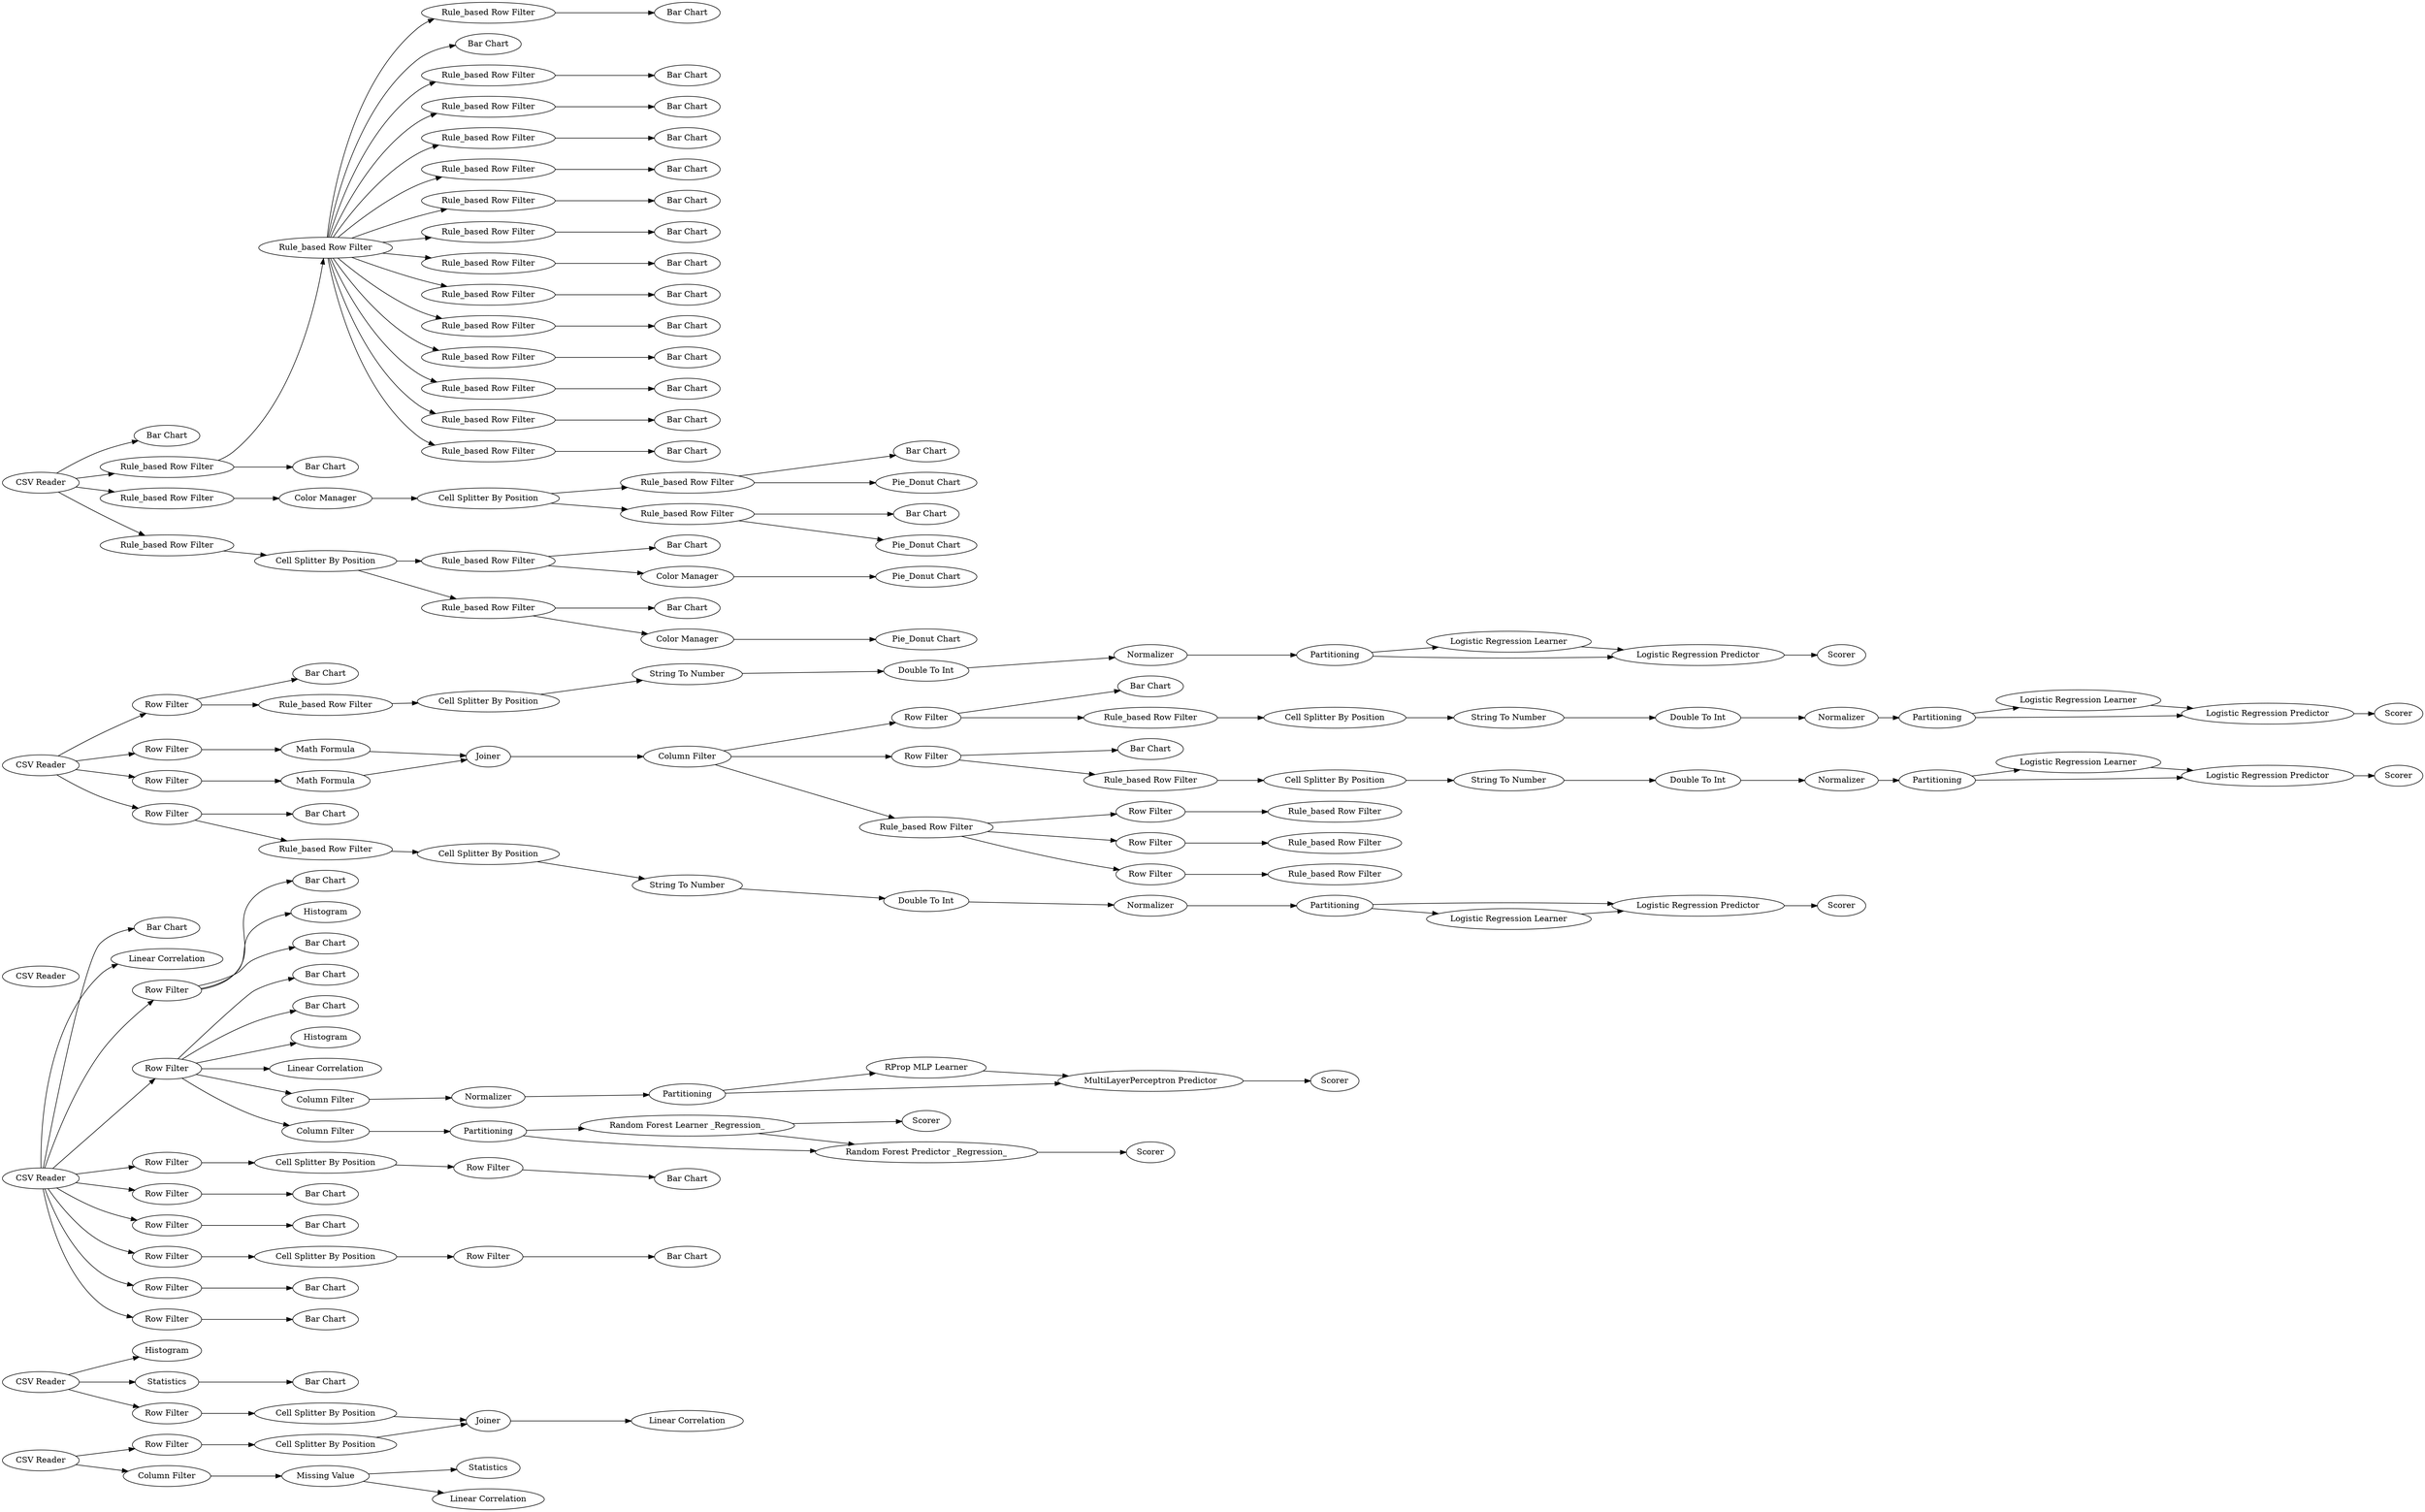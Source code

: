 digraph {
	4 [label="CSV Reader"]
	5 [label=Histogram]
	7 [label=Statistics]
	8 [label="Bar Chart"]
	9 [label="CSV Reader"]
	10 [label="Column Filter"]
	11 [label="Missing Value"]
	12 [label=Statistics]
	13 [label="Linear Correlation"]
	15 [label="Row Filter"]
	16 [label="Row Filter"]
	20 [label="Cell Splitter By Position"]
	21 [label="Cell Splitter By Position"]
	22 [label=Joiner]
	23 [label="Linear Correlation"]
	24 [label="CSV Reader"]
	26 [label="Bar Chart"]
	27 [label="Linear Correlation"]
	28 [label="Row Filter"]
	29 [label="Bar Chart"]
	30 [label=Histogram]
	31 [label="Bar Chart"]
	32 [label="CSV Reader"]
	33 [label="Bar Chart"]
	34 [label="Bar Chart"]
	35 [label="Row Filter"]
	36 [label=Histogram]
	37 [label="Linear Correlation"]
	38 [label="Column Filter"]
	39 [label=Normalizer]
	40 [label=Partitioning]
	41 [label="RProp MLP Learner"]
	42 [label="MultiLayerPerceptron Predictor"]
	43 [label="Column Filter"]
	44 [label=Partitioning]
	47 [label=Scorer]
	48 [label=Scorer]
	49 [label="Random Forest Learner _Regression_"]
	50 [label="Random Forest Predictor _Regression_"]
	51 [label=Scorer]
	53 [label="Row Filter"]
	54 [label="Row Filter"]
	55 [label="Cell Splitter By Position"]
	56 [label="Bar Chart"]
	57 [label="Row Filter"]
	58 [label="Bar Chart"]
	59 [label="Row Filter"]
	60 [label="Bar Chart"]
	61 [label="Cell Splitter By Position"]
	62 [label="Row Filter"]
	63 [label="Row Filter"]
	64 [label="Bar Chart"]
	65 [label="Row Filter"]
	66 [label="Row Filter"]
	67 [label="Bar Chart"]
	68 [label="Bar Chart"]
	69 [label="CSV Reader"]
	70 [label="Row Filter"]
	71 [label="Bar Chart"]
	75 [label="Rule_based Row Filter"]
	76 [label="Cell Splitter By Position"]
	77 [label="String To Number"]
	78 [label="Double To Int"]
	79 [label=Normalizer]
	80 [label=Partitioning]
	81 [label="Logistic Regression Learner"]
	82 [label="Logistic Regression Predictor"]
	83 [label=Scorer]
	84 [label="Row Filter"]
	85 [label="Row Filter"]
	86 [label=Joiner]
	87 [label="Math Formula"]
	88 [label="Math Formula"]
	89 [label="Column Filter"]
	90 [label="Bar Chart"]
	91 [label="Cell Splitter By Position"]
	92 [label="Logistic Regression Learner"]
	93 [label="String To Number"]
	94 [label="Double To Int"]
	95 [label=Scorer]
	96 [label="Logistic Regression Predictor"]
	97 [label=Partitioning]
	98 [label=Normalizer]
	99 [label="Row Filter"]
	100 [label="Rule_based Row Filter"]
	101 [label="Logistic Regression Learner"]
	102 [label="Row Filter"]
	103 [label=Partitioning]
	104 [label="Cell Splitter By Position"]
	105 [label=Scorer]
	106 [label="String To Number"]
	107 [label=Normalizer]
	108 [label="Bar Chart"]
	109 [label="Double To Int"]
	110 [label="Logistic Regression Predictor"]
	111 [label="Rule_based Row Filter"]
	112 [label="Row Filter"]
	113 [label=Normalizer]
	114 [label=Scorer]
	115 [label="Double To Int"]
	116 [label="Cell Splitter By Position"]
	117 [label="String To Number"]
	118 [label="Logistic Regression Predictor"]
	119 [label="Bar Chart"]
	120 [label="Logistic Regression Learner"]
	121 [label=Partitioning]
	122 [label="Rule_based Row Filter"]
	124 [label="Rule_based Row Filter"]
	125 [label="Row Filter"]
	127 [label="Rule_based Row Filter"]
	128 [label="Rule_based Row Filter"]
	129 [label="Row Filter"]
	130 [label="Rule_based Row Filter"]
	131 [label="Row Filter"]
	139 [label="CSV Reader"]
	141 [label="Bar Chart"]
	142 [label="Rule_based Row Filter"]
	145 [label="Rule_based Row Filter"]
	147 [label="Bar Chart"]
	148 [label="Rule_based Row Filter"]
	149 [label="Bar Chart"]
	150 [label="Bar Chart"]
	151 [label="Rule_based Row Filter"]
	152 [label="Bar Chart"]
	153 [label="Rule_based Row Filter"]
	154 [label="Bar Chart"]
	155 [label="Rule_based Row Filter"]
	156 [label="Bar Chart"]
	157 [label="Rule_based Row Filter"]
	158 [label="Bar Chart"]
	159 [label="Rule_based Row Filter"]
	160 [label="Bar Chart"]
	161 [label="Rule_based Row Filter"]
	162 [label="Bar Chart"]
	163 [label="Rule_based Row Filter"]
	164 [label="Bar Chart"]
	165 [label="Rule_based Row Filter"]
	166 [label="Bar Chart"]
	167 [label="Rule_based Row Filter"]
	168 [label="Bar Chart"]
	169 [label="Bar Chart"]
	170 [label="Rule_based Row Filter"]
	171 [label="Bar Chart"]
	172 [label="Rule_based Row Filter"]
	173 [label="Bar Chart"]
	174 [label="Rule_based Row Filter"]
	175 [label="Bar Chart"]
	176 [label="Rule_based Row Filter"]
	181 [label="Rule_based Row Filter"]
	182 [label="Cell Splitter By Position"]
	183 [label="Bar Chart"]
	184 [label="Rule_based Row Filter"]
	185 [label="Bar Chart"]
	186 [label="Rule_based Row Filter"]
	188 [label="Pie_Donut Chart"]
	189 [label="Pie_Donut Chart"]
	190 [label="Rule_based Row Filter"]
	191 [label="Pie_Donut Chart"]
	192 [label="Bar Chart"]
	193 [label="Cell Splitter By Position"]
	194 [label="Rule_based Row Filter"]
	195 [label="Bar Chart"]
	196 [label="Rule_based Row Filter"]
	197 [label="Pie_Donut Chart"]
	198 [label="Color Manager"]
	199 [label="Color Manager"]
	200 [label="Color Manager"]
	4 -> 5
	4 -> 7
	4 -> 15
	7 -> 8
	9 -> 10
	9 -> 16
	10 -> 11
	11 -> 13
	11 -> 12
	15 -> 20
	16 -> 21
	20 -> 22
	21 -> 22
	22 -> 23
	24 -> 26
	24 -> 27
	24 -> 28
	24 -> 57
	24 -> 59
	24 -> 62
	24 -> 53
	24 -> 35
	24 -> 65
	24 -> 66
	28 -> 29
	28 -> 30
	28 -> 31
	35 -> 34
	35 -> 33
	35 -> 38
	35 -> 37
	35 -> 36
	35 -> 43
	38 -> 39
	39 -> 40
	40 -> 41
	40 -> 42
	41 -> 42
	42 -> 51
	43 -> 44
	44 -> 49
	44 -> 50
	49 -> 50
	49 -> 47
	50 -> 48
	53 -> 55
	54 -> 56
	55 -> 54
	57 -> 58
	59 -> 60
	61 -> 63
	62 -> 61
	63 -> 64
	65 -> 67
	66 -> 68
	69 -> 70
	69 -> 85
	69 -> 84
	69 -> 112
	70 -> 71
	70 -> 75
	75 -> 76
	76 -> 77
	77 -> 78
	78 -> 79
	79 -> 80
	80 -> 81
	80 -> 82
	81 -> 82
	82 -> 83
	84 -> 88
	85 -> 87
	86 -> 89
	87 -> 86
	88 -> 86
	89 -> 124
	89 -> 99
	89 -> 102
	91 -> 93
	92 -> 96
	93 -> 94
	94 -> 98
	96 -> 95
	97 -> 96
	97 -> 92
	98 -> 97
	99 -> 100
	99 -> 90
	100 -> 91
	101 -> 110
	102 -> 111
	102 -> 108
	103 -> 101
	103 -> 110
	104 -> 106
	106 -> 109
	107 -> 103
	109 -> 107
	110 -> 105
	111 -> 104
	112 -> 119
	112 -> 122
	113 -> 121
	115 -> 113
	116 -> 117
	117 -> 115
	118 -> 114
	120 -> 118
	121 -> 120
	121 -> 118
	122 -> 116
	124 -> 125
	124 -> 129
	124 -> 131
	125 -> 127
	129 -> 128
	131 -> 130
	139 -> 141
	139 -> 145
	139 -> 190
	139 -> 181
	142 -> 159
	142 -> 157
	142 -> 155
	142 -> 153
	142 -> 151
	142 -> 148
	142 -> 149
	142 -> 174
	142 -> 172
	142 -> 170
	142 -> 167
	142 -> 165
	142 -> 163
	142 -> 161
	142 -> 176
	145 -> 147
	145 -> 142
	148 -> 150
	151 -> 152
	153 -> 154
	155 -> 156
	157 -> 158
	159 -> 160
	161 -> 162
	163 -> 164
	165 -> 166
	167 -> 168
	170 -> 169
	172 -> 171
	174 -> 173
	176 -> 175
	181 -> 200
	182 -> 186
	182 -> 184
	184 -> 188
	184 -> 183
	186 -> 185
	186 -> 189
	190 -> 193
	193 -> 194
	193 -> 196
	194 -> 195
	194 -> 198
	196 -> 199
	196 -> 192
	198 -> 191
	199 -> 197
	200 -> 182
	rankdir=LR
}
